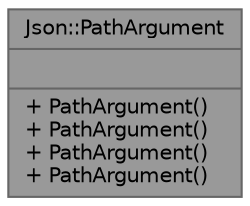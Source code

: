 digraph "Json::PathArgument"
{
 // LATEX_PDF_SIZE
  bgcolor="transparent";
  edge [fontname=Helvetica,fontsize=10,labelfontname=Helvetica,labelfontsize=10];
  node [fontname=Helvetica,fontsize=10,shape=box,height=0.2,width=0.4];
  Node1 [shape=record,label="{Json::PathArgument\n||+ PathArgument()\l+ PathArgument()\l+ PathArgument()\l+ PathArgument()\l}",height=0.2,width=0.4,color="gray40", fillcolor="grey60", style="filled", fontcolor="black",tooltip="Experimental and untested: represents an element of the \"path\" to access a node."];
}
